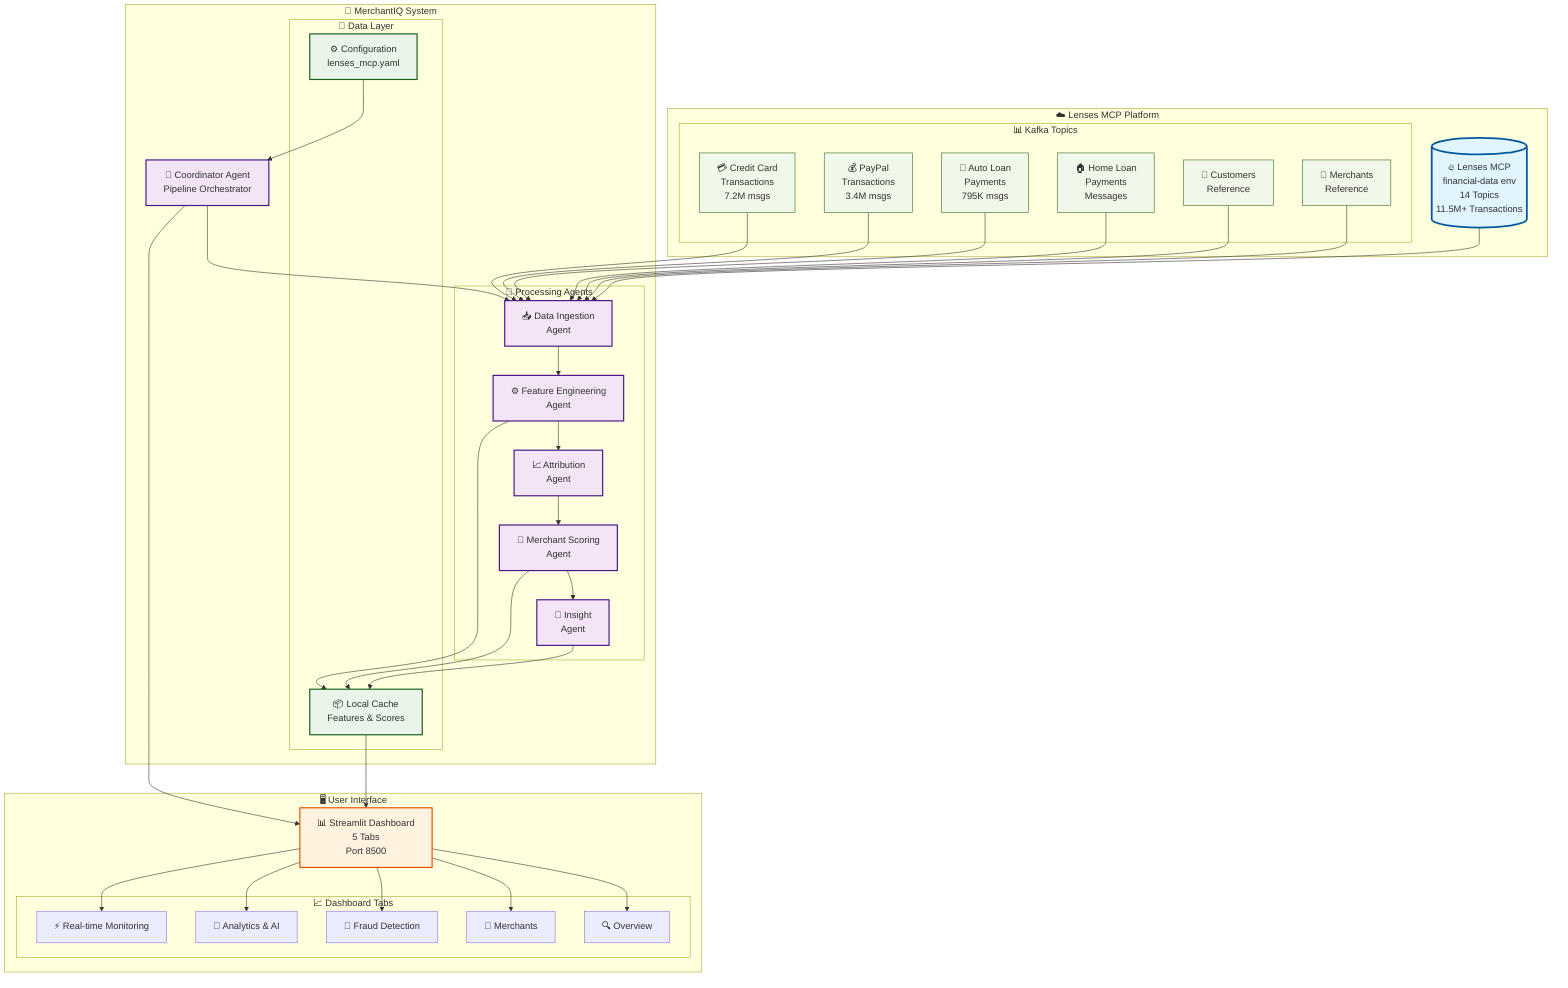 flowchart TB
    %% Simple MerchantIQ Architecture showing Lenses MCP integration
    
    subgraph "☁️ Lenses MCP Platform"
        LENSMCP[("🔥 Lenses MCP<br/>financial-data env<br/>14 Topics<br/>11.5M+ Transactions")]
        
        subgraph "📊 Kafka Topics"
            CC["💳 Credit Card<br/>Transactions<br/>7.2M msgs"]
            PP["💰 PayPal<br/>Transactions<br/>3.4M msgs"] 
            AL["🚗 Auto Loan<br/>Payments<br/>795K msgs"]
            HL["🏠 Home Loan<br/>Payments<br/>Messages"]
            RC["👥 Customers<br/>Reference"]
            RM["🏪 Merchants<br/>Reference"]
        end
    end
    
    subgraph "🤖 MerchantIQ System"
        COORD["🎯 Coordinator Agent<br/>Pipeline Orchestrator"]
        
        subgraph "🔄 Processing Agents"
            DI["📥 Data Ingestion<br/>Agent"]
            FE["⚙️ Feature Engineering<br/>Agent"] 
            AT["📈 Attribution<br/>Agent"]
            MS["🎯 Merchant Scoring<br/>Agent"]
            IN["🧠 Insight<br/>Agent"]
        end
        
        subgraph "💾 Data Layer"
            CACHE["📦 Local Cache<br/>Features & Scores"]
            CONFIG["⚙️ Configuration<br/>lenses_mcp.yaml"]
        end
    end
    
    subgraph "🖥️ User Interface"
        DASH["📊 Streamlit Dashboard<br/>5 Tabs<br/>Port 8500"]
        
        subgraph "📈 Dashboard Tabs"
            TAB1["🔍 Overview"]
            TAB2["🏪 Merchants"]
            TAB3["🚨 Fraud Detection"]
            TAB4["🤖 Analytics & AI"]
            TAB5["⚡ Real-time Monitoring"]
        end
    end
    
    %% Data Flow Connections
    LENSMCP --> DI
    CC --> DI
    PP --> DI
    AL --> DI
    HL --> DI
    RC --> DI
    RM --> DI
    
    %% Pipeline Flow
    COORD --> DI
    DI --> FE
    FE --> AT
    AT --> MS
    MS --> IN
    
    %% Data Storage
    FE --> CACHE
    MS --> CACHE
    IN --> CACHE
    CONFIG --> COORD
    
    %% Dashboard Data Flow
    CACHE --> DASH
    COORD --> DASH
    
    %% Dashboard Tabs
    DASH --> TAB1
    DASH --> TAB2
    DASH --> TAB3
    DASH --> TAB4
    DASH --> TAB5
    
    %% Styling
    classDef mcpCloud fill:#e1f5fe,stroke:#01579b,stroke-width:3px
    classDef agents fill:#f3e5f5,stroke:#4a148c,stroke-width:2px
    classDef data fill:#e8f5e8,stroke:#1b5e20,stroke-width:2px
    classDef ui fill:#fff3e0,stroke:#e65100,stroke-width:2px
    classDef topics fill:#f1f8e9,stroke:#33691e,stroke-width:1px
    
    class LENSMCP mcpCloud
    class COORD,DI,FE,AT,MS,IN agents
    class CACHE,CONFIG data
    class DASH ui
    class CC,PP,AL,HL,RC,RM topics